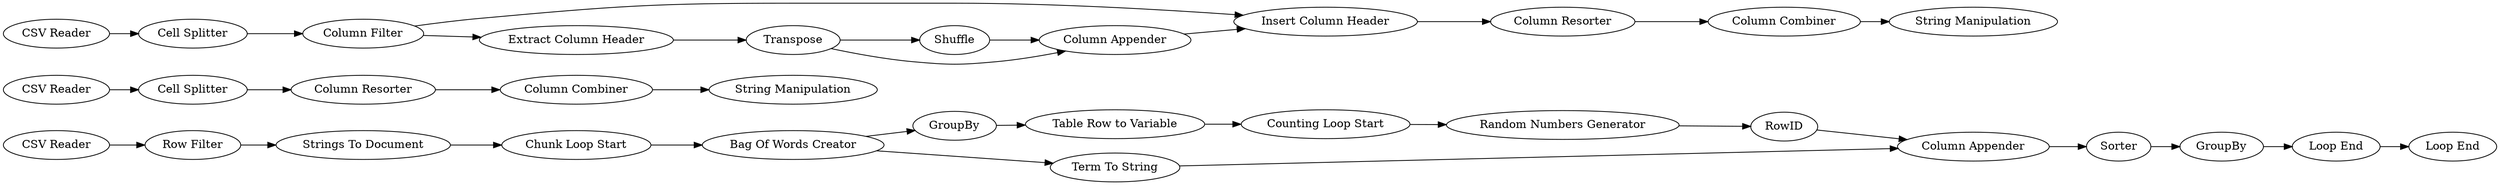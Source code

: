 digraph {
	879 [label="CSV Reader"]
	880 [label="Strings To Document"]
	881 [label="Bag Of Words Creator"]
	882 [label=GroupBy]
	890 [label="Chunk Loop Start"]
	896 [label=GroupBy]
	897 [label="Term To String"]
	898 [label="Loop End"]
	899 [label=Sorter]
	901 [label="Table Row to Variable"]
	902 [label="Random Numbers Generator"]
	904 [label=RowID]
	905 [label="Column Appender"]
	906 [label="Row Filter"]
	907 [label="Counting Loop Start"]
	908 [label="Loop End"]
	909 [label="CSV Reader"]
	911 [label="Cell Splitter"]
	912 [label="Column Combiner"]
	916 [label="Column Resorter"]
	923 [label="String Manipulation"]
	924 [label="Cell Splitter"]
	925 [label="CSV Reader"]
	926 [label="Insert Column Header"]
	927 [label="Extract Column Header"]
	928 [label="Column Filter"]
	930 [label=Transpose]
	931 [label=Shuffle]
	932 [label="Column Combiner"]
	933 [label="Column Appender"]
	934 [label="Column Resorter"]
	935 [label="String Manipulation"]
	879 -> 906
	880 -> 890
	881 -> 882
	881 -> 897
	882 -> 901
	890 -> 881
	896 -> 908
	897 -> 905
	899 -> 896
	901 -> 907
	902 -> 904
	904 -> 905
	905 -> 899
	906 -> 880
	907 -> 902
	908 -> 898
	909 -> 911
	911 -> 916
	912 -> 935
	916 -> 912
	924 -> 928
	925 -> 924
	926 -> 934
	927 -> 930
	928 -> 926
	928 -> 927
	930 -> 931
	930 -> 933
	931 -> 933
	932 -> 923
	933 -> 926
	934 -> 932
	rankdir=LR
}
